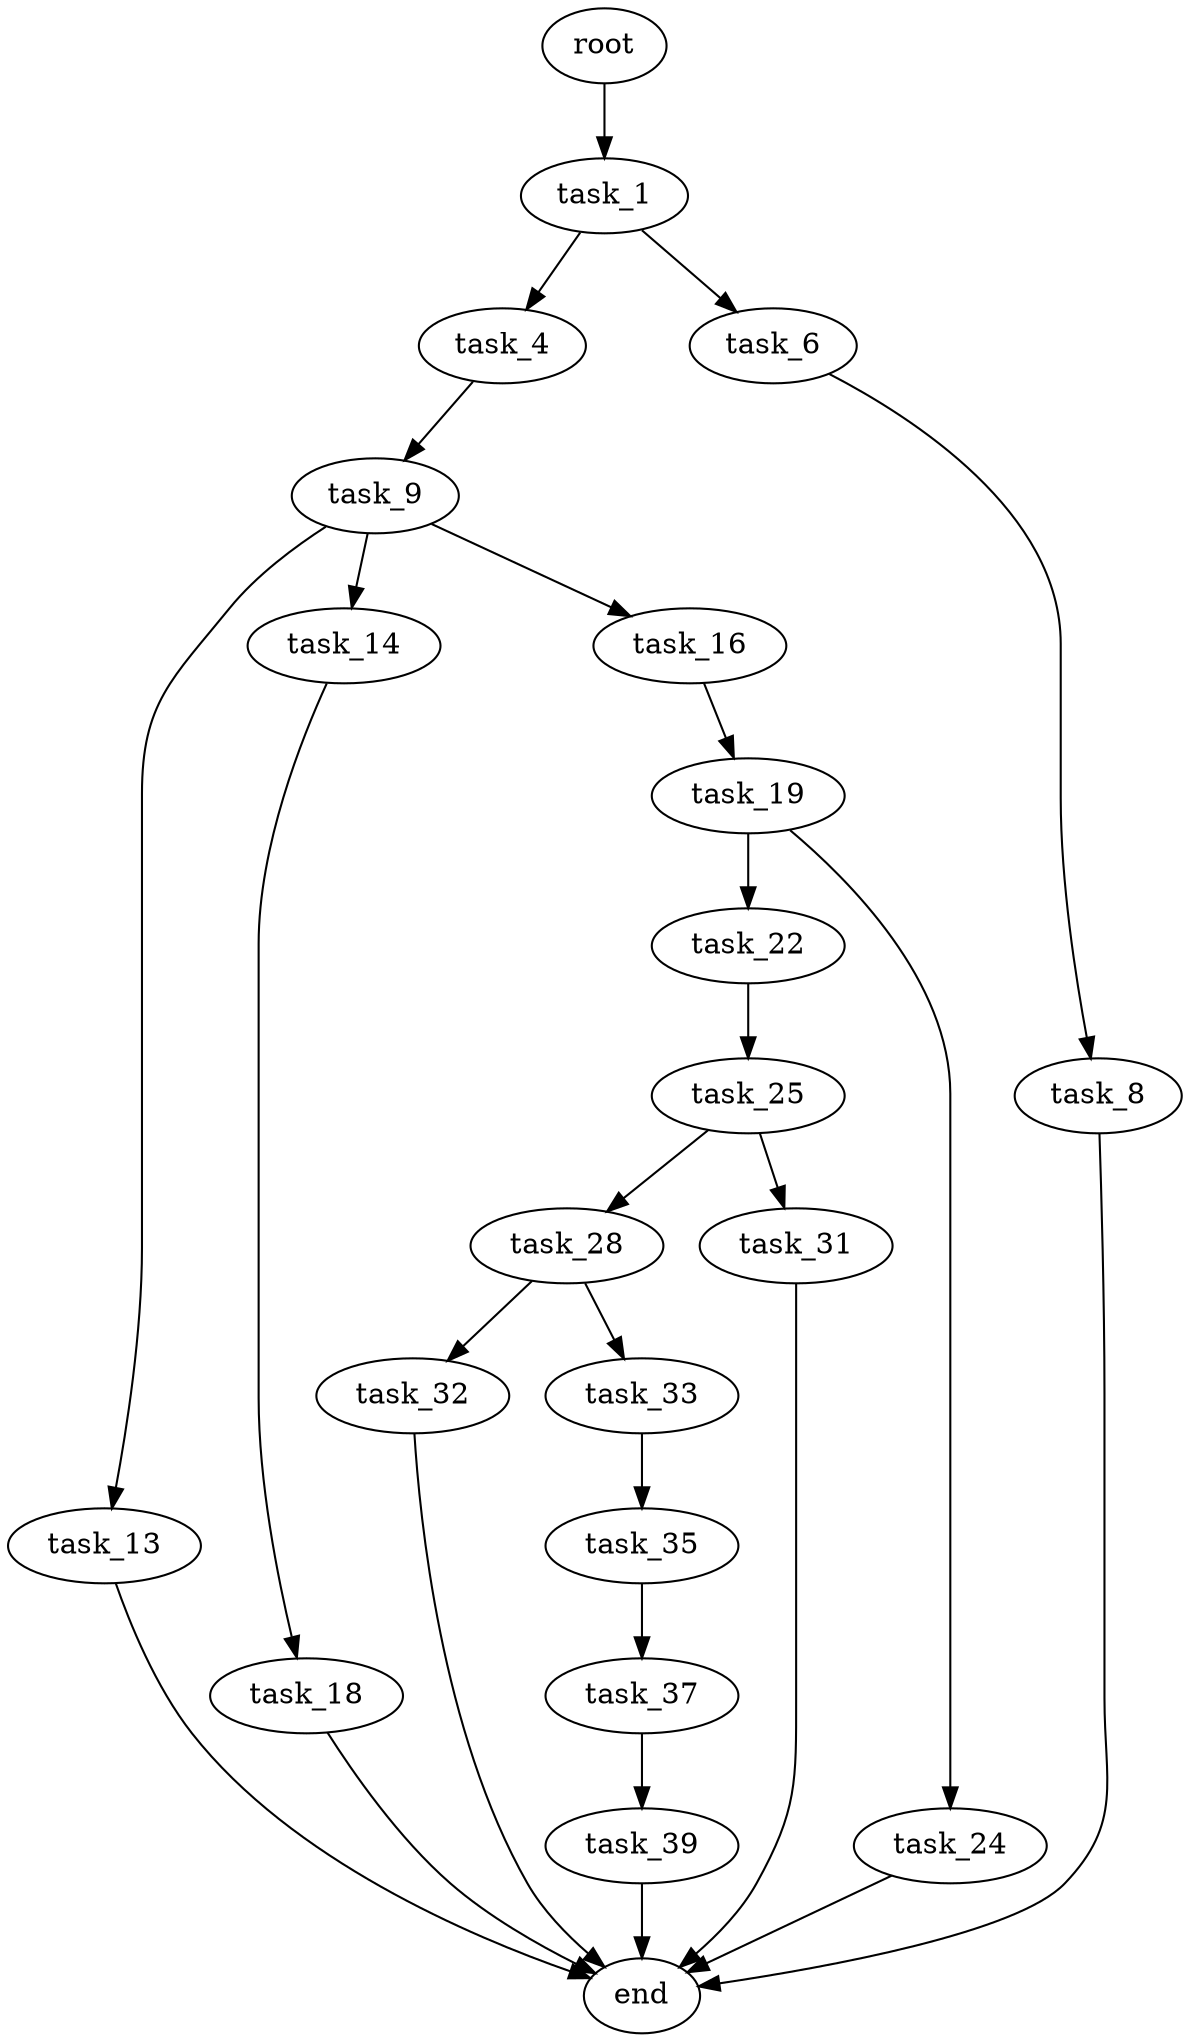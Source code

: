 digraph G {
  root [size="0.000000"];
  task_1 [size="28991029248.000000"];
  task_4 [size="134217728000.000000"];
  task_6 [size="1389453809237.000000"];
  task_9 [size="319955977728.000000"];
  task_8 [size="81085545000.000000"];
  end [size="0.000000"];
  task_13 [size="12029294212.000000"];
  task_14 [size="231928233984.000000"];
  task_16 [size="820430911437.000000"];
  task_18 [size="22971321203.000000"];
  task_19 [size="95196990423.000000"];
  task_22 [size="2009355020.000000"];
  task_24 [size="11387755002.000000"];
  task_25 [size="134217728000.000000"];
  task_28 [size="368293445632.000000"];
  task_31 [size="1043433766.000000"];
  task_32 [size="89140467295.000000"];
  task_33 [size="17071962436.000000"];
  task_35 [size="782757789696.000000"];
  task_37 [size="174523463697.000000"];
  task_39 [size="15699638019.000000"];

  root -> task_1 [size="1.000000"];
  task_1 -> task_4 [size="75497472.000000"];
  task_1 -> task_6 [size="75497472.000000"];
  task_4 -> task_9 [size="209715200.000000"];
  task_6 -> task_8 [size="838860800.000000"];
  task_9 -> task_13 [size="679477248.000000"];
  task_9 -> task_14 [size="679477248.000000"];
  task_9 -> task_16 [size="679477248.000000"];
  task_8 -> end [size="1.000000"];
  task_13 -> end [size="1.000000"];
  task_14 -> task_18 [size="301989888.000000"];
  task_16 -> task_19 [size="679477248.000000"];
  task_18 -> end [size="1.000000"];
  task_19 -> task_22 [size="411041792.000000"];
  task_19 -> task_24 [size="411041792.000000"];
  task_22 -> task_25 [size="75497472.000000"];
  task_24 -> end [size="1.000000"];
  task_25 -> task_28 [size="209715200.000000"];
  task_25 -> task_31 [size="209715200.000000"];
  task_28 -> task_32 [size="411041792.000000"];
  task_28 -> task_33 [size="411041792.000000"];
  task_31 -> end [size="1.000000"];
  task_32 -> end [size="1.000000"];
  task_33 -> task_35 [size="536870912.000000"];
  task_35 -> task_37 [size="679477248.000000"];
  task_37 -> task_39 [size="411041792.000000"];
  task_39 -> end [size="1.000000"];
}
